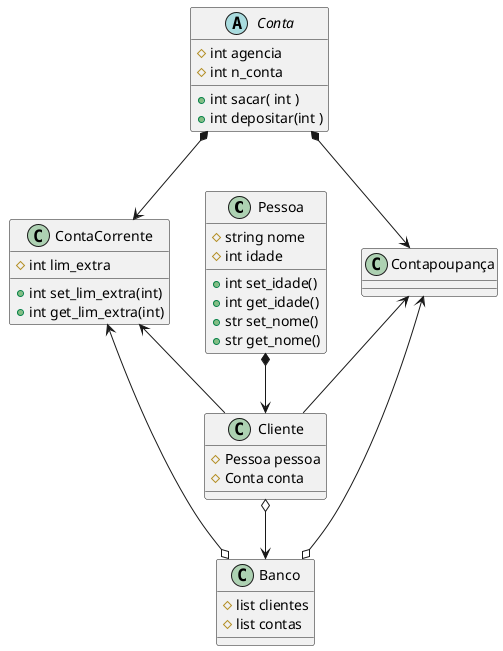 @startuml banco   
class Pessoa {
    # string nome
    # int idade
    
    + int set_idade()
    + int get_idade()
    + str set_nome()
    + str get_nome()
}
class Cliente{
    # Pessoa pessoa
    # Conta conta
    
}
abstract class Conta{
    # int agencia
    # int n_conta

    + int sacar( int )
    + int depositar(int )

}
class Contapoupança{
    
}
class ContaCorrente {

    #int lim_extra


    + int set_lim_extra(int)
    + int get_lim_extra(int) 

}

class Banco{
    # list clientes
    # list contas   
} 



Pessoa*-->Cliente
Conta*--> Contapoupança
Conta*--> ContaCorrente
ContaCorrente <--o Banco
Contapoupança <--o Banco
Cliente o--> Banco
Contapoupança <-- Cliente
ContaCorrente <-- Cliente


@enduml